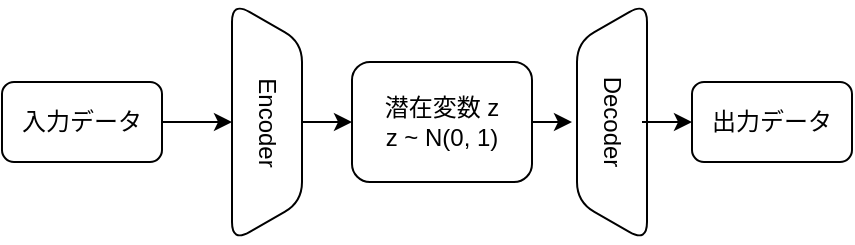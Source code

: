 <mxfile>
    <diagram id="9qb3gVUu2T_-5S_EjQZa" name="ページ1">
        <mxGraphModel dx="819" dy="445" grid="1" gridSize="10" guides="1" tooltips="1" connect="1" arrows="1" fold="1" page="1" pageScale="1" pageWidth="827" pageHeight="1169" math="0" shadow="0">
            <root>
                <mxCell id="0"/>
                <mxCell id="1" parent="0"/>
                <mxCell id="4" value="" style="edgeStyle=none;html=1;" edge="1" parent="1" source="2" target="3">
                    <mxGeometry relative="1" as="geometry"/>
                </mxCell>
                <mxCell id="2" value="入力データ" style="rounded=1;whiteSpace=wrap;html=1;" vertex="1" parent="1">
                    <mxGeometry x="145" y="320" width="80" height="40" as="geometry"/>
                </mxCell>
                <mxCell id="6" value="" style="edgeStyle=none;html=1;" edge="1" parent="1" source="3" target="5">
                    <mxGeometry relative="1" as="geometry"/>
                </mxCell>
                <mxCell id="3" value="Encoder" style="shape=trapezoid;perimeter=trapezoidPerimeter;whiteSpace=wrap;html=1;fixedSize=1;rounded=1;rotation=90;" vertex="1" parent="1">
                    <mxGeometry x="217.5" y="322.5" width="120" height="35" as="geometry"/>
                </mxCell>
                <mxCell id="8" value="" style="edgeStyle=none;html=1;" edge="1" parent="1" source="5">
                    <mxGeometry relative="1" as="geometry">
                        <mxPoint x="430" y="340" as="targetPoint"/>
                    </mxGeometry>
                </mxCell>
                <mxCell id="5" value="潜在変数 z&lt;br&gt;z ~ N(0, 1)" style="whiteSpace=wrap;html=1;rounded=1;" vertex="1" parent="1">
                    <mxGeometry x="320" y="310" width="90" height="60" as="geometry"/>
                </mxCell>
                <mxCell id="12" value="" style="shape=trapezoid;perimeter=trapezoidPerimeter;whiteSpace=wrap;html=1;fixedSize=1;rounded=1;rotation=-90;" vertex="1" parent="1">
                    <mxGeometry x="390" y="322.5" width="120" height="35" as="geometry"/>
                </mxCell>
                <mxCell id="16" style="edgeStyle=none;html=1;exitX=0.5;exitY=0;exitDx=0;exitDy=0;entryX=0;entryY=0.5;entryDx=0;entryDy=0;" edge="1" parent="1" source="14" target="15">
                    <mxGeometry relative="1" as="geometry"/>
                </mxCell>
                <mxCell id="14" value="Decoder" style="text;html=1;strokeColor=none;fillColor=none;align=center;verticalAlign=middle;whiteSpace=wrap;rounded=0;rotation=90;" vertex="1" parent="1">
                    <mxGeometry x="420" y="325" width="60" height="30" as="geometry"/>
                </mxCell>
                <mxCell id="15" value="出力データ" style="rounded=1;whiteSpace=wrap;html=1;" vertex="1" parent="1">
                    <mxGeometry x="490" y="320" width="80" height="40" as="geometry"/>
                </mxCell>
            </root>
        </mxGraphModel>
    </diagram>
</mxfile>